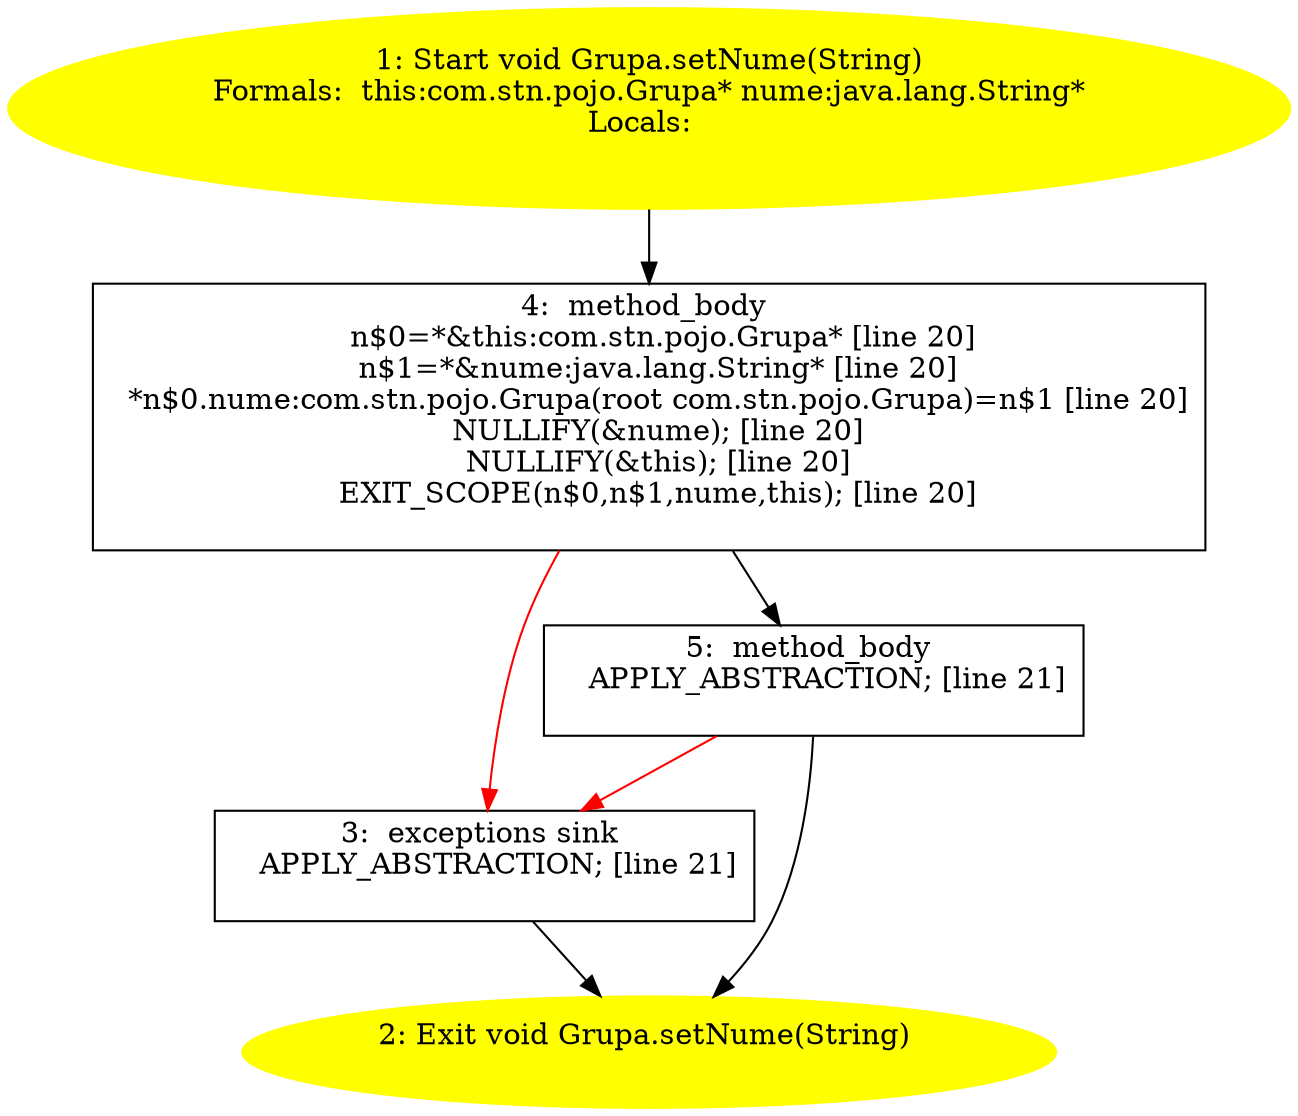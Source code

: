 /* @generated */
digraph cfg {
"com.stn.pojo.Grupa.setNume(java.lang.String):void.90a201bb45682706e0465db592dc89bf_1" [label="1: Start void Grupa.setNume(String)\nFormals:  this:com.stn.pojo.Grupa* nume:java.lang.String*\nLocals:  \n  " color=yellow style=filled]
	

	 "com.stn.pojo.Grupa.setNume(java.lang.String):void.90a201bb45682706e0465db592dc89bf_1" -> "com.stn.pojo.Grupa.setNume(java.lang.String):void.90a201bb45682706e0465db592dc89bf_4" ;
"com.stn.pojo.Grupa.setNume(java.lang.String):void.90a201bb45682706e0465db592dc89bf_2" [label="2: Exit void Grupa.setNume(String) \n  " color=yellow style=filled]
	

"com.stn.pojo.Grupa.setNume(java.lang.String):void.90a201bb45682706e0465db592dc89bf_3" [label="3:  exceptions sink \n   APPLY_ABSTRACTION; [line 21]\n " shape="box"]
	

	 "com.stn.pojo.Grupa.setNume(java.lang.String):void.90a201bb45682706e0465db592dc89bf_3" -> "com.stn.pojo.Grupa.setNume(java.lang.String):void.90a201bb45682706e0465db592dc89bf_2" ;
"com.stn.pojo.Grupa.setNume(java.lang.String):void.90a201bb45682706e0465db592dc89bf_4" [label="4:  method_body \n   n$0=*&this:com.stn.pojo.Grupa* [line 20]\n  n$1=*&nume:java.lang.String* [line 20]\n  *n$0.nume:com.stn.pojo.Grupa(root com.stn.pojo.Grupa)=n$1 [line 20]\n  NULLIFY(&nume); [line 20]\n  NULLIFY(&this); [line 20]\n  EXIT_SCOPE(n$0,n$1,nume,this); [line 20]\n " shape="box"]
	

	 "com.stn.pojo.Grupa.setNume(java.lang.String):void.90a201bb45682706e0465db592dc89bf_4" -> "com.stn.pojo.Grupa.setNume(java.lang.String):void.90a201bb45682706e0465db592dc89bf_5" ;
	 "com.stn.pojo.Grupa.setNume(java.lang.String):void.90a201bb45682706e0465db592dc89bf_4" -> "com.stn.pojo.Grupa.setNume(java.lang.String):void.90a201bb45682706e0465db592dc89bf_3" [color="red" ];
"com.stn.pojo.Grupa.setNume(java.lang.String):void.90a201bb45682706e0465db592dc89bf_5" [label="5:  method_body \n   APPLY_ABSTRACTION; [line 21]\n " shape="box"]
	

	 "com.stn.pojo.Grupa.setNume(java.lang.String):void.90a201bb45682706e0465db592dc89bf_5" -> "com.stn.pojo.Grupa.setNume(java.lang.String):void.90a201bb45682706e0465db592dc89bf_2" ;
	 "com.stn.pojo.Grupa.setNume(java.lang.String):void.90a201bb45682706e0465db592dc89bf_5" -> "com.stn.pojo.Grupa.setNume(java.lang.String):void.90a201bb45682706e0465db592dc89bf_3" [color="red" ];
}
